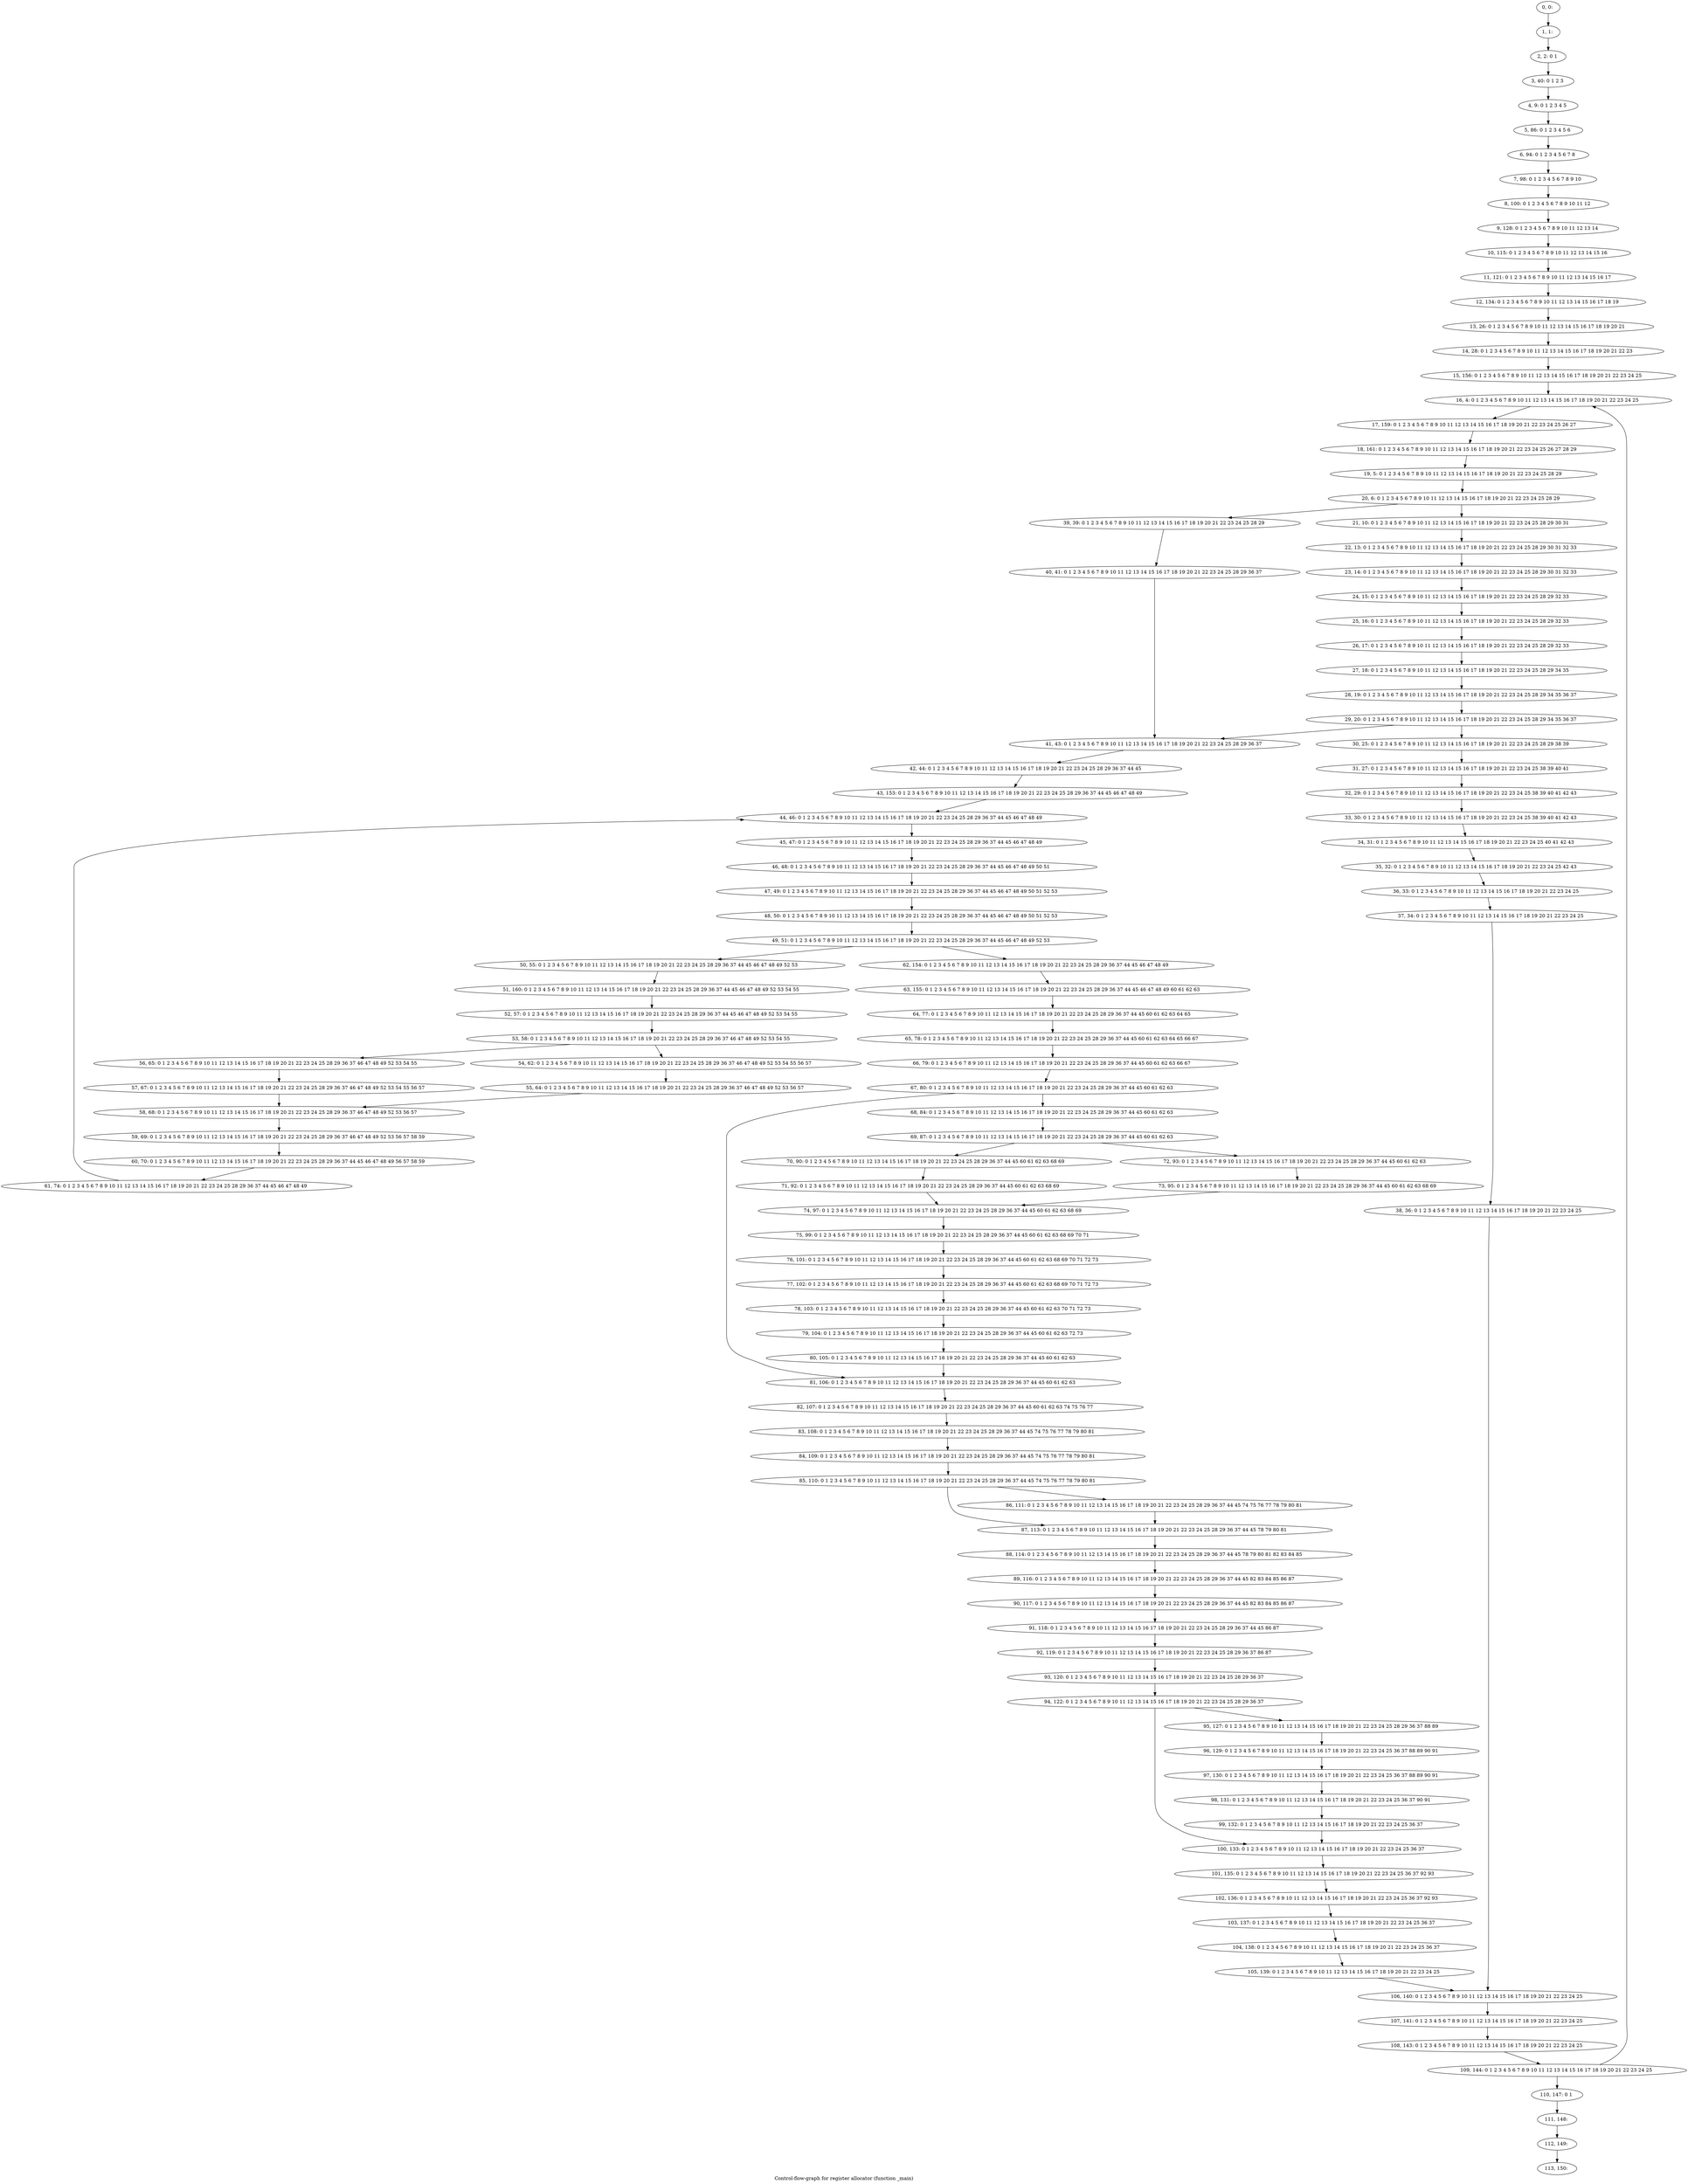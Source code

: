 digraph G {
graph [label="Control-flow-graph for register allocator (function _main)"]
0[label="0, 0: "];
1[label="1, 1: "];
2[label="2, 2: 0 1 "];
3[label="3, 40: 0 1 2 3 "];
4[label="4, 9: 0 1 2 3 4 5 "];
5[label="5, 86: 0 1 2 3 4 5 6 "];
6[label="6, 94: 0 1 2 3 4 5 6 7 8 "];
7[label="7, 98: 0 1 2 3 4 5 6 7 8 9 10 "];
8[label="8, 100: 0 1 2 3 4 5 6 7 8 9 10 11 12 "];
9[label="9, 128: 0 1 2 3 4 5 6 7 8 9 10 11 12 13 14 "];
10[label="10, 115: 0 1 2 3 4 5 6 7 8 9 10 11 12 13 14 15 16 "];
11[label="11, 121: 0 1 2 3 4 5 6 7 8 9 10 11 12 13 14 15 16 17 "];
12[label="12, 134: 0 1 2 3 4 5 6 7 8 9 10 11 12 13 14 15 16 17 18 19 "];
13[label="13, 26: 0 1 2 3 4 5 6 7 8 9 10 11 12 13 14 15 16 17 18 19 20 21 "];
14[label="14, 28: 0 1 2 3 4 5 6 7 8 9 10 11 12 13 14 15 16 17 18 19 20 21 22 23 "];
15[label="15, 156: 0 1 2 3 4 5 6 7 8 9 10 11 12 13 14 15 16 17 18 19 20 21 22 23 24 25 "];
16[label="16, 4: 0 1 2 3 4 5 6 7 8 9 10 11 12 13 14 15 16 17 18 19 20 21 22 23 24 25 "];
17[label="17, 159: 0 1 2 3 4 5 6 7 8 9 10 11 12 13 14 15 16 17 18 19 20 21 22 23 24 25 26 27 "];
18[label="18, 161: 0 1 2 3 4 5 6 7 8 9 10 11 12 13 14 15 16 17 18 19 20 21 22 23 24 25 26 27 28 29 "];
19[label="19, 5: 0 1 2 3 4 5 6 7 8 9 10 11 12 13 14 15 16 17 18 19 20 21 22 23 24 25 28 29 "];
20[label="20, 6: 0 1 2 3 4 5 6 7 8 9 10 11 12 13 14 15 16 17 18 19 20 21 22 23 24 25 28 29 "];
21[label="21, 10: 0 1 2 3 4 5 6 7 8 9 10 11 12 13 14 15 16 17 18 19 20 21 22 23 24 25 28 29 30 31 "];
22[label="22, 13: 0 1 2 3 4 5 6 7 8 9 10 11 12 13 14 15 16 17 18 19 20 21 22 23 24 25 28 29 30 31 32 33 "];
23[label="23, 14: 0 1 2 3 4 5 6 7 8 9 10 11 12 13 14 15 16 17 18 19 20 21 22 23 24 25 28 29 30 31 32 33 "];
24[label="24, 15: 0 1 2 3 4 5 6 7 8 9 10 11 12 13 14 15 16 17 18 19 20 21 22 23 24 25 28 29 32 33 "];
25[label="25, 16: 0 1 2 3 4 5 6 7 8 9 10 11 12 13 14 15 16 17 18 19 20 21 22 23 24 25 28 29 32 33 "];
26[label="26, 17: 0 1 2 3 4 5 6 7 8 9 10 11 12 13 14 15 16 17 18 19 20 21 22 23 24 25 28 29 32 33 "];
27[label="27, 18: 0 1 2 3 4 5 6 7 8 9 10 11 12 13 14 15 16 17 18 19 20 21 22 23 24 25 28 29 34 35 "];
28[label="28, 19: 0 1 2 3 4 5 6 7 8 9 10 11 12 13 14 15 16 17 18 19 20 21 22 23 24 25 28 29 34 35 36 37 "];
29[label="29, 20: 0 1 2 3 4 5 6 7 8 9 10 11 12 13 14 15 16 17 18 19 20 21 22 23 24 25 28 29 34 35 36 37 "];
30[label="30, 25: 0 1 2 3 4 5 6 7 8 9 10 11 12 13 14 15 16 17 18 19 20 21 22 23 24 25 28 29 38 39 "];
31[label="31, 27: 0 1 2 3 4 5 6 7 8 9 10 11 12 13 14 15 16 17 18 19 20 21 22 23 24 25 38 39 40 41 "];
32[label="32, 29: 0 1 2 3 4 5 6 7 8 9 10 11 12 13 14 15 16 17 18 19 20 21 22 23 24 25 38 39 40 41 42 43 "];
33[label="33, 30: 0 1 2 3 4 5 6 7 8 9 10 11 12 13 14 15 16 17 18 19 20 21 22 23 24 25 38 39 40 41 42 43 "];
34[label="34, 31: 0 1 2 3 4 5 6 7 8 9 10 11 12 13 14 15 16 17 18 19 20 21 22 23 24 25 40 41 42 43 "];
35[label="35, 32: 0 1 2 3 4 5 6 7 8 9 10 11 12 13 14 15 16 17 18 19 20 21 22 23 24 25 42 43 "];
36[label="36, 33: 0 1 2 3 4 5 6 7 8 9 10 11 12 13 14 15 16 17 18 19 20 21 22 23 24 25 "];
37[label="37, 34: 0 1 2 3 4 5 6 7 8 9 10 11 12 13 14 15 16 17 18 19 20 21 22 23 24 25 "];
38[label="38, 36: 0 1 2 3 4 5 6 7 8 9 10 11 12 13 14 15 16 17 18 19 20 21 22 23 24 25 "];
39[label="39, 39: 0 1 2 3 4 5 6 7 8 9 10 11 12 13 14 15 16 17 18 19 20 21 22 23 24 25 28 29 "];
40[label="40, 41: 0 1 2 3 4 5 6 7 8 9 10 11 12 13 14 15 16 17 18 19 20 21 22 23 24 25 28 29 36 37 "];
41[label="41, 43: 0 1 2 3 4 5 6 7 8 9 10 11 12 13 14 15 16 17 18 19 20 21 22 23 24 25 28 29 36 37 "];
42[label="42, 44: 0 1 2 3 4 5 6 7 8 9 10 11 12 13 14 15 16 17 18 19 20 21 22 23 24 25 28 29 36 37 44 45 "];
43[label="43, 153: 0 1 2 3 4 5 6 7 8 9 10 11 12 13 14 15 16 17 18 19 20 21 22 23 24 25 28 29 36 37 44 45 46 47 48 49 "];
44[label="44, 46: 0 1 2 3 4 5 6 7 8 9 10 11 12 13 14 15 16 17 18 19 20 21 22 23 24 25 28 29 36 37 44 45 46 47 48 49 "];
45[label="45, 47: 0 1 2 3 4 5 6 7 8 9 10 11 12 13 14 15 16 17 18 19 20 21 22 23 24 25 28 29 36 37 44 45 46 47 48 49 "];
46[label="46, 48: 0 1 2 3 4 5 6 7 8 9 10 11 12 13 14 15 16 17 18 19 20 21 22 23 24 25 28 29 36 37 44 45 46 47 48 49 50 51 "];
47[label="47, 49: 0 1 2 3 4 5 6 7 8 9 10 11 12 13 14 15 16 17 18 19 20 21 22 23 24 25 28 29 36 37 44 45 46 47 48 49 50 51 52 53 "];
48[label="48, 50: 0 1 2 3 4 5 6 7 8 9 10 11 12 13 14 15 16 17 18 19 20 21 22 23 24 25 28 29 36 37 44 45 46 47 48 49 50 51 52 53 "];
49[label="49, 51: 0 1 2 3 4 5 6 7 8 9 10 11 12 13 14 15 16 17 18 19 20 21 22 23 24 25 28 29 36 37 44 45 46 47 48 49 52 53 "];
50[label="50, 55: 0 1 2 3 4 5 6 7 8 9 10 11 12 13 14 15 16 17 18 19 20 21 22 23 24 25 28 29 36 37 44 45 46 47 48 49 52 53 "];
51[label="51, 160: 0 1 2 3 4 5 6 7 8 9 10 11 12 13 14 15 16 17 18 19 20 21 22 23 24 25 28 29 36 37 44 45 46 47 48 49 52 53 54 55 "];
52[label="52, 57: 0 1 2 3 4 5 6 7 8 9 10 11 12 13 14 15 16 17 18 19 20 21 22 23 24 25 28 29 36 37 44 45 46 47 48 49 52 53 54 55 "];
53[label="53, 58: 0 1 2 3 4 5 6 7 8 9 10 11 12 13 14 15 16 17 18 19 20 21 22 23 24 25 28 29 36 37 46 47 48 49 52 53 54 55 "];
54[label="54, 62: 0 1 2 3 4 5 6 7 8 9 10 11 12 13 14 15 16 17 18 19 20 21 22 23 24 25 28 29 36 37 46 47 48 49 52 53 54 55 56 57 "];
55[label="55, 64: 0 1 2 3 4 5 6 7 8 9 10 11 12 13 14 15 16 17 18 19 20 21 22 23 24 25 28 29 36 37 46 47 48 49 52 53 56 57 "];
56[label="56, 65: 0 1 2 3 4 5 6 7 8 9 10 11 12 13 14 15 16 17 18 19 20 21 22 23 24 25 28 29 36 37 46 47 48 49 52 53 54 55 "];
57[label="57, 67: 0 1 2 3 4 5 6 7 8 9 10 11 12 13 14 15 16 17 18 19 20 21 22 23 24 25 28 29 36 37 46 47 48 49 52 53 54 55 56 57 "];
58[label="58, 68: 0 1 2 3 4 5 6 7 8 9 10 11 12 13 14 15 16 17 18 19 20 21 22 23 24 25 28 29 36 37 46 47 48 49 52 53 56 57 "];
59[label="59, 69: 0 1 2 3 4 5 6 7 8 9 10 11 12 13 14 15 16 17 18 19 20 21 22 23 24 25 28 29 36 37 46 47 48 49 52 53 56 57 58 59 "];
60[label="60, 70: 0 1 2 3 4 5 6 7 8 9 10 11 12 13 14 15 16 17 18 19 20 21 22 23 24 25 28 29 36 37 44 45 46 47 48 49 56 57 58 59 "];
61[label="61, 74: 0 1 2 3 4 5 6 7 8 9 10 11 12 13 14 15 16 17 18 19 20 21 22 23 24 25 28 29 36 37 44 45 46 47 48 49 "];
62[label="62, 154: 0 1 2 3 4 5 6 7 8 9 10 11 12 13 14 15 16 17 18 19 20 21 22 23 24 25 28 29 36 37 44 45 46 47 48 49 "];
63[label="63, 155: 0 1 2 3 4 5 6 7 8 9 10 11 12 13 14 15 16 17 18 19 20 21 22 23 24 25 28 29 36 37 44 45 46 47 48 49 60 61 62 63 "];
64[label="64, 77: 0 1 2 3 4 5 6 7 8 9 10 11 12 13 14 15 16 17 18 19 20 21 22 23 24 25 28 29 36 37 44 45 60 61 62 63 64 65 "];
65[label="65, 78: 0 1 2 3 4 5 6 7 8 9 10 11 12 13 14 15 16 17 18 19 20 21 22 23 24 25 28 29 36 37 44 45 60 61 62 63 64 65 66 67 "];
66[label="66, 79: 0 1 2 3 4 5 6 7 8 9 10 11 12 13 14 15 16 17 18 19 20 21 22 23 24 25 28 29 36 37 44 45 60 61 62 63 66 67 "];
67[label="67, 80: 0 1 2 3 4 5 6 7 8 9 10 11 12 13 14 15 16 17 18 19 20 21 22 23 24 25 28 29 36 37 44 45 60 61 62 63 "];
68[label="68, 84: 0 1 2 3 4 5 6 7 8 9 10 11 12 13 14 15 16 17 18 19 20 21 22 23 24 25 28 29 36 37 44 45 60 61 62 63 "];
69[label="69, 87: 0 1 2 3 4 5 6 7 8 9 10 11 12 13 14 15 16 17 18 19 20 21 22 23 24 25 28 29 36 37 44 45 60 61 62 63 "];
70[label="70, 90: 0 1 2 3 4 5 6 7 8 9 10 11 12 13 14 15 16 17 18 19 20 21 22 23 24 25 28 29 36 37 44 45 60 61 62 63 68 69 "];
71[label="71, 92: 0 1 2 3 4 5 6 7 8 9 10 11 12 13 14 15 16 17 18 19 20 21 22 23 24 25 28 29 36 37 44 45 60 61 62 63 68 69 "];
72[label="72, 93: 0 1 2 3 4 5 6 7 8 9 10 11 12 13 14 15 16 17 18 19 20 21 22 23 24 25 28 29 36 37 44 45 60 61 62 63 "];
73[label="73, 95: 0 1 2 3 4 5 6 7 8 9 10 11 12 13 14 15 16 17 18 19 20 21 22 23 24 25 28 29 36 37 44 45 60 61 62 63 68 69 "];
74[label="74, 97: 0 1 2 3 4 5 6 7 8 9 10 11 12 13 14 15 16 17 18 19 20 21 22 23 24 25 28 29 36 37 44 45 60 61 62 63 68 69 "];
75[label="75, 99: 0 1 2 3 4 5 6 7 8 9 10 11 12 13 14 15 16 17 18 19 20 21 22 23 24 25 28 29 36 37 44 45 60 61 62 63 68 69 70 71 "];
76[label="76, 101: 0 1 2 3 4 5 6 7 8 9 10 11 12 13 14 15 16 17 18 19 20 21 22 23 24 25 28 29 36 37 44 45 60 61 62 63 68 69 70 71 72 73 "];
77[label="77, 102: 0 1 2 3 4 5 6 7 8 9 10 11 12 13 14 15 16 17 18 19 20 21 22 23 24 25 28 29 36 37 44 45 60 61 62 63 68 69 70 71 72 73 "];
78[label="78, 103: 0 1 2 3 4 5 6 7 8 9 10 11 12 13 14 15 16 17 18 19 20 21 22 23 24 25 28 29 36 37 44 45 60 61 62 63 70 71 72 73 "];
79[label="79, 104: 0 1 2 3 4 5 6 7 8 9 10 11 12 13 14 15 16 17 18 19 20 21 22 23 24 25 28 29 36 37 44 45 60 61 62 63 72 73 "];
80[label="80, 105: 0 1 2 3 4 5 6 7 8 9 10 11 12 13 14 15 16 17 18 19 20 21 22 23 24 25 28 29 36 37 44 45 60 61 62 63 "];
81[label="81, 106: 0 1 2 3 4 5 6 7 8 9 10 11 12 13 14 15 16 17 18 19 20 21 22 23 24 25 28 29 36 37 44 45 60 61 62 63 "];
82[label="82, 107: 0 1 2 3 4 5 6 7 8 9 10 11 12 13 14 15 16 17 18 19 20 21 22 23 24 25 28 29 36 37 44 45 60 61 62 63 74 75 76 77 "];
83[label="83, 108: 0 1 2 3 4 5 6 7 8 9 10 11 12 13 14 15 16 17 18 19 20 21 22 23 24 25 28 29 36 37 44 45 74 75 76 77 78 79 80 81 "];
84[label="84, 109: 0 1 2 3 4 5 6 7 8 9 10 11 12 13 14 15 16 17 18 19 20 21 22 23 24 25 28 29 36 37 44 45 74 75 76 77 78 79 80 81 "];
85[label="85, 110: 0 1 2 3 4 5 6 7 8 9 10 11 12 13 14 15 16 17 18 19 20 21 22 23 24 25 28 29 36 37 44 45 74 75 76 77 78 79 80 81 "];
86[label="86, 111: 0 1 2 3 4 5 6 7 8 9 10 11 12 13 14 15 16 17 18 19 20 21 22 23 24 25 28 29 36 37 44 45 74 75 76 77 78 79 80 81 "];
87[label="87, 113: 0 1 2 3 4 5 6 7 8 9 10 11 12 13 14 15 16 17 18 19 20 21 22 23 24 25 28 29 36 37 44 45 78 79 80 81 "];
88[label="88, 114: 0 1 2 3 4 5 6 7 8 9 10 11 12 13 14 15 16 17 18 19 20 21 22 23 24 25 28 29 36 37 44 45 78 79 80 81 82 83 84 85 "];
89[label="89, 116: 0 1 2 3 4 5 6 7 8 9 10 11 12 13 14 15 16 17 18 19 20 21 22 23 24 25 28 29 36 37 44 45 82 83 84 85 86 87 "];
90[label="90, 117: 0 1 2 3 4 5 6 7 8 9 10 11 12 13 14 15 16 17 18 19 20 21 22 23 24 25 28 29 36 37 44 45 82 83 84 85 86 87 "];
91[label="91, 118: 0 1 2 3 4 5 6 7 8 9 10 11 12 13 14 15 16 17 18 19 20 21 22 23 24 25 28 29 36 37 44 45 86 87 "];
92[label="92, 119: 0 1 2 3 4 5 6 7 8 9 10 11 12 13 14 15 16 17 18 19 20 21 22 23 24 25 28 29 36 37 86 87 "];
93[label="93, 120: 0 1 2 3 4 5 6 7 8 9 10 11 12 13 14 15 16 17 18 19 20 21 22 23 24 25 28 29 36 37 "];
94[label="94, 122: 0 1 2 3 4 5 6 7 8 9 10 11 12 13 14 15 16 17 18 19 20 21 22 23 24 25 28 29 36 37 "];
95[label="95, 127: 0 1 2 3 4 5 6 7 8 9 10 11 12 13 14 15 16 17 18 19 20 21 22 23 24 25 28 29 36 37 88 89 "];
96[label="96, 129: 0 1 2 3 4 5 6 7 8 9 10 11 12 13 14 15 16 17 18 19 20 21 22 23 24 25 36 37 88 89 90 91 "];
97[label="97, 130: 0 1 2 3 4 5 6 7 8 9 10 11 12 13 14 15 16 17 18 19 20 21 22 23 24 25 36 37 88 89 90 91 "];
98[label="98, 131: 0 1 2 3 4 5 6 7 8 9 10 11 12 13 14 15 16 17 18 19 20 21 22 23 24 25 36 37 90 91 "];
99[label="99, 132: 0 1 2 3 4 5 6 7 8 9 10 11 12 13 14 15 16 17 18 19 20 21 22 23 24 25 36 37 "];
100[label="100, 133: 0 1 2 3 4 5 6 7 8 9 10 11 12 13 14 15 16 17 18 19 20 21 22 23 24 25 36 37 "];
101[label="101, 135: 0 1 2 3 4 5 6 7 8 9 10 11 12 13 14 15 16 17 18 19 20 21 22 23 24 25 36 37 92 93 "];
102[label="102, 136: 0 1 2 3 4 5 6 7 8 9 10 11 12 13 14 15 16 17 18 19 20 21 22 23 24 25 36 37 92 93 "];
103[label="103, 137: 0 1 2 3 4 5 6 7 8 9 10 11 12 13 14 15 16 17 18 19 20 21 22 23 24 25 36 37 "];
104[label="104, 138: 0 1 2 3 4 5 6 7 8 9 10 11 12 13 14 15 16 17 18 19 20 21 22 23 24 25 36 37 "];
105[label="105, 139: 0 1 2 3 4 5 6 7 8 9 10 11 12 13 14 15 16 17 18 19 20 21 22 23 24 25 "];
106[label="106, 140: 0 1 2 3 4 5 6 7 8 9 10 11 12 13 14 15 16 17 18 19 20 21 22 23 24 25 "];
107[label="107, 141: 0 1 2 3 4 5 6 7 8 9 10 11 12 13 14 15 16 17 18 19 20 21 22 23 24 25 "];
108[label="108, 143: 0 1 2 3 4 5 6 7 8 9 10 11 12 13 14 15 16 17 18 19 20 21 22 23 24 25 "];
109[label="109, 144: 0 1 2 3 4 5 6 7 8 9 10 11 12 13 14 15 16 17 18 19 20 21 22 23 24 25 "];
110[label="110, 147: 0 1 "];
111[label="111, 148: "];
112[label="112, 149: "];
113[label="113, 150: "];
0->1 ;
1->2 ;
2->3 ;
3->4 ;
4->5 ;
5->6 ;
6->7 ;
7->8 ;
8->9 ;
9->10 ;
10->11 ;
11->12 ;
12->13 ;
13->14 ;
14->15 ;
15->16 ;
16->17 ;
17->18 ;
18->19 ;
19->20 ;
20->21 ;
20->39 ;
21->22 ;
22->23 ;
23->24 ;
24->25 ;
25->26 ;
26->27 ;
27->28 ;
28->29 ;
29->30 ;
29->41 ;
30->31 ;
31->32 ;
32->33 ;
33->34 ;
34->35 ;
35->36 ;
36->37 ;
37->38 ;
38->106 ;
39->40 ;
40->41 ;
41->42 ;
42->43 ;
43->44 ;
44->45 ;
45->46 ;
46->47 ;
47->48 ;
48->49 ;
49->50 ;
49->62 ;
50->51 ;
51->52 ;
52->53 ;
53->54 ;
53->56 ;
54->55 ;
55->58 ;
56->57 ;
57->58 ;
58->59 ;
59->60 ;
60->61 ;
61->44 ;
62->63 ;
63->64 ;
64->65 ;
65->66 ;
66->67 ;
67->68 ;
67->81 ;
68->69 ;
69->70 ;
69->72 ;
70->71 ;
71->74 ;
72->73 ;
73->74 ;
74->75 ;
75->76 ;
76->77 ;
77->78 ;
78->79 ;
79->80 ;
80->81 ;
81->82 ;
82->83 ;
83->84 ;
84->85 ;
85->86 ;
85->87 ;
86->87 ;
87->88 ;
88->89 ;
89->90 ;
90->91 ;
91->92 ;
92->93 ;
93->94 ;
94->95 ;
94->100 ;
95->96 ;
96->97 ;
97->98 ;
98->99 ;
99->100 ;
100->101 ;
101->102 ;
102->103 ;
103->104 ;
104->105 ;
105->106 ;
106->107 ;
107->108 ;
108->109 ;
109->110 ;
109->16 ;
110->111 ;
111->112 ;
112->113 ;
}
